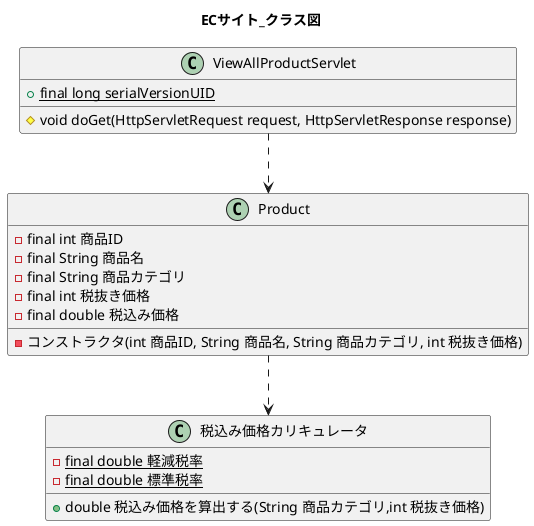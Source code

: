 @startuml
title ECサイト_クラス図

class ViewAllProductServlet {
    +{static} final long serialVersionUID

    #void doGet(HttpServletRequest request, HttpServletResponse response)
}

ViewAllProductServlet ..> Product
class Product {
    -final int 商品ID
    -final String 商品名
    -final String 商品カテゴリ
    -final int 税抜き価格
    -final double 税込み価格

    -コンストラクタ(int 商品ID, String 商品名, String 商品カテゴリ, int 税抜き価格)
}

Product ..> 税込み価格カリキュレータ
class 税込み価格カリキュレータ {
    -{static}final double 軽減税率
    -{static}final double 標準税率

    +double 税込み価格を算出する(String 商品カテゴリ,int 税抜き価格)
}

@enduml